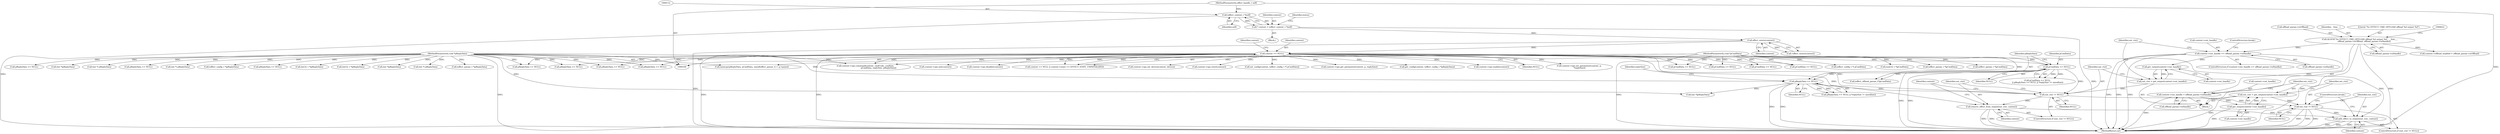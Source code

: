 digraph "0_Android_073a80800f341325932c66818ce4302b312909a4@pointer" {
"1000671" [label="(Call,add_effect_to_output(out_ctxt, context))"];
"1000668" [label="(Call,out_ctxt != NULL)"];
"1000661" [label="(Call,out_ctxt = get_output(context->out_handle))"];
"1000663" [label="(Call,get_output(context->out_handle))"];
"1000654" [label="(Call,context->out_handle = offload_param->ioHandle)"];
"1000633" [label="(Call,context->out_handle == offload_param->ioHandle)"];
"1000610" [label="(Call,ALOGV(\"%s EFFECT_CMD_OFFLOAD offload %d output %d\", __func__,\n              offload_param->isOffload, offload_param->ioHandle))"];
"1000648" [label="(Call,out_ctxt != NULL)"];
"1000641" [label="(Call,out_ctxt = get_output(context->out_handle))"];
"1000643" [label="(Call,get_output(context->out_handle))"];
"1000587" [label="(Call,pReplyData == NULL)"];
"1000106" [label="(MethodParameterIn,void *pReplyData)"];
"1000583" [label="(Call,pCmdData == NULL)"];
"1000104" [label="(MethodParameterIn,void *pCmdData)"];
"1000134" [label="(Call,context == NULL)"];
"1000124" [label="(Call,effect_exists(context))"];
"1000109" [label="(Call,* context = (effect_context_t *)self)"];
"1000111" [label="(Call,(effect_context_t *)self)"];
"1000101" [label="(MethodParameterIn,effect_handle_t self)"];
"1000651" [label="(Call,remove_effect_from_output(out_ctxt, context))"];
"1000641" [label="(Call,out_ctxt = get_output(context->out_handle))"];
"1000668" [label="(Call,out_ctxt != NULL)"];
"1000640" [label="(ControlStructure,break;)"];
"1000566" [label="(Call,context->ops.set_device(context, device))"];
"1000607" [label="(Call,(effect_offload_param_t*)pCmdData)"];
"1000637" [label="(Call,offload_param->ioHandle)"];
"1000613" [label="(Call,offload_param->isOffload)"];
"1000123" [label="(Call,!effect_exists(context))"];
"1000267" [label="(Call,context->ops.reset(context))"];
"1000672" [label="(Identifier,out_ctxt)"];
"1000317" [label="(Call,(int *)pReplyData)"];
"1000192" [label="(Call,pCmdData == NULL)"];
"1000658" [label="(Call,offload_param->ioHandle)"];
"1000111" [label="(Call,(effect_context_t *)self)"];
"1000106" [label="(MethodParameterIn,void *pReplyData)"];
"1000378" [label="(Call,pCmdData == NULL)"];
"1000104" [label="(MethodParameterIn,void *pCmdData)"];
"1000644" [label="(Call,context->out_handle)"];
"1000586" [label="(Call,pReplyData == NULL || *replySize != sizeof(int))"];
"1000610" [label="(Call,ALOGV(\"%s EFFECT_CMD_OFFLOAD offload %d output %d\", __func__,\n              offload_param->isOffload, offload_param->ioHandle))"];
"1000217" [label="(Call,(int *) pReplyData)"];
"1000392" [label="(Call,pReplyData == NULL)"];
"1000661" [label="(Call,out_ctxt = get_output(context->out_handle))"];
"1000101" [label="(MethodParameterIn,effect_handle_t self)"];
"1000669" [label="(Identifier,out_ctxt)"];
"1000688" [label="(Call,context->ops.command(context, cmdCode, cmdSize,\n                                          pCmdData, replySize, pReplyData))"];
"1000673" [label="(Identifier,context)"];
"1000325" [label="(Call,pReplyData == NULL)"];
"1000712" [label="(MethodReturn,int)"];
"1000135" [label="(Identifier,context)"];
"1000176" [label="(Call,(int *) pReplyData)"];
"1000538" [label="(Call,pCmdData == NULL)"];
"1000674" [label="(ControlStructure,break;)"];
"1000650" [label="(Identifier,NULL)"];
"1000670" [label="(Identifier,NULL)"];
"1000222" [label="(Call,(effect_config_t *) pCmdData)"];
"1000229" [label="(Call,pReplyData == NULL)"];
"1000652" [label="(Identifier,out_ctxt)"];
"1000134" [label="(Call,context == NULL)"];
"1000557" [label="(Call,(uint32_t *)pCmdData)"];
"1000220" [label="(Call,set_config(context, (effect_config_t *) pCmdData))"];
"1000582" [label="(Call,pCmdData == NULL\n || pReplyData == NULL || *replySize != sizeof(int))"];
"1000633" [label="(Call,context->out_handle == offload_param->ioHandle)"];
"1000662" [label="(Identifier,out_ctxt)"];
"1000256" [label="(Call,(effect_config_t *)pReplyData)"];
"1000612" [label="(Identifier,__func__)"];
"1000584" [label="(Identifier,pCmdData)"];
"1000483" [label="(Call,pReplyData == NULL)"];
"1000654" [label="(Call,context->out_handle = offload_param->ioHandle)"];
"1000154" [label="(Call,pReplyData == NULL)"];
"1000656" [label="(Identifier,context)"];
"1000117" [label="(Identifier,status)"];
"1000457" [label="(Call,context->ops.get_parameter(context, p, replySize))"];
"1000583" [label="(Call,pCmdData == NULL)"];
"1000110" [label="(Identifier,context)"];
"1000588" [label="(Identifier,pReplyData)"];
"1000634" [label="(Call,context->out_handle)"];
"1000504" [label="(Call,(int32_t *)pReplyData)"];
"1000621" [label="(Call,(int *)pReplyData)"];
"1000466" [label="(Call,pCmdData == NULL)"];
"1000113" [label="(Identifier,self)"];
"1000671" [label="(Call,add_effect_to_output(out_ctxt, context))"];
"1000254" [label="(Call,get_config(context, (effect_config_t *)pReplyData))"];
"1000310" [label="(Call,context->ops.enable(context))"];
"1000522" [label="(Call,(int32_t *)pReplyData)"];
"1000511" [label="(Call,(effect_param_t *)pCmdData)"];
"1000107" [label="(Block,)"];
"1000648" [label="(Call,out_ctxt != NULL)"];
"1000642" [label="(Identifier,out_ctxt)"];
"1000433" [label="(Call,(effect_param_t *)pCmdData)"];
"1000585" [label="(Identifier,NULL)"];
"1000653" [label="(Identifier,context)"];
"1000587" [label="(Call,pReplyData == NULL)"];
"1000664" [label="(Call,context->out_handle)"];
"1000611" [label="(Literal,\"%s EFFECT_CMD_OFFLOAD offload %d output %d\")"];
"1000109" [label="(Call,* context = (effect_context_t *)self)"];
"1000124" [label="(Call,effect_exists(context))"];
"1000369" [label="(Call,(int *)pReplyData)"];
"1000667" [label="(ControlStructure,if (out_ctxt != NULL))"];
"1000273" [label="(Call,pReplyData == NULL)"];
"1000436" [label="(Call,memcpy(pReplyData, pCmdData, sizeof(effect_param_t) + q->psize))"];
"1000136" [label="(Identifier,NULL)"];
"1000525" [label="(Call,context->ops.set_parameter(context, p,\n *replySize))"];
"1000647" [label="(ControlStructure,if (out_ctxt != NULL))"];
"1000632" [label="(ControlStructure,if (context->out_handle == offload_param->ioHandle))"];
"1000655" [label="(Call,context->out_handle)"];
"1000133" [label="(Call,context == NULL || context->state == EFFECT_STATE_UNINITIALIZED)"];
"1000651" [label="(Call,remove_effect_from_output(out_ctxt, context))"];
"1000663" [label="(Call,get_output(context->out_handle))"];
"1000589" [label="(Identifier,NULL)"];
"1000184" [label="(Call,(int *) pReplyData)"];
"1000574" [label="(Block,)"];
"1000448" [label="(Call,(effect_param_t *)pReplyData)"];
"1000643" [label="(Call,get_output(context->out_handle))"];
"1000201" [label="(Call,pReplyData == NULL)"];
"1000125" [label="(Identifier,context)"];
"1000139" [label="(Identifier,context)"];
"1000592" [label="(Identifier,replySize)"];
"1000616" [label="(Call,offload_param->ioHandle)"];
"1000625" [label="(Call,context->offload_enabled = offload_param->isOffload)"];
"1000179" [label="(Call,context->ops.init(context))"];
"1000649" [label="(Identifier,out_ctxt)"];
"1000362" [label="(Call,context->ops.disable(context))"];
"1000671" -> "1000667"  [label="AST: "];
"1000671" -> "1000673"  [label="CFG: "];
"1000672" -> "1000671"  [label="AST: "];
"1000673" -> "1000671"  [label="AST: "];
"1000674" -> "1000671"  [label="CFG: "];
"1000671" -> "1000712"  [label="DDG: "];
"1000671" -> "1000712"  [label="DDG: "];
"1000671" -> "1000712"  [label="DDG: "];
"1000668" -> "1000671"  [label="DDG: "];
"1000651" -> "1000671"  [label="DDG: "];
"1000134" -> "1000671"  [label="DDG: "];
"1000668" -> "1000667"  [label="AST: "];
"1000668" -> "1000670"  [label="CFG: "];
"1000669" -> "1000668"  [label="AST: "];
"1000670" -> "1000668"  [label="AST: "];
"1000672" -> "1000668"  [label="CFG: "];
"1000674" -> "1000668"  [label="CFG: "];
"1000668" -> "1000712"  [label="DDG: "];
"1000668" -> "1000712"  [label="DDG: "];
"1000668" -> "1000712"  [label="DDG: "];
"1000661" -> "1000668"  [label="DDG: "];
"1000648" -> "1000668"  [label="DDG: "];
"1000661" -> "1000574"  [label="AST: "];
"1000661" -> "1000663"  [label="CFG: "];
"1000662" -> "1000661"  [label="AST: "];
"1000663" -> "1000661"  [label="AST: "];
"1000669" -> "1000661"  [label="CFG: "];
"1000661" -> "1000712"  [label="DDG: "];
"1000663" -> "1000661"  [label="DDG: "];
"1000663" -> "1000664"  [label="CFG: "];
"1000664" -> "1000663"  [label="AST: "];
"1000663" -> "1000712"  [label="DDG: "];
"1000654" -> "1000663"  [label="DDG: "];
"1000654" -> "1000574"  [label="AST: "];
"1000654" -> "1000658"  [label="CFG: "];
"1000655" -> "1000654"  [label="AST: "];
"1000658" -> "1000654"  [label="AST: "];
"1000662" -> "1000654"  [label="CFG: "];
"1000654" -> "1000712"  [label="DDG: "];
"1000633" -> "1000654"  [label="DDG: "];
"1000633" -> "1000632"  [label="AST: "];
"1000633" -> "1000637"  [label="CFG: "];
"1000634" -> "1000633"  [label="AST: "];
"1000637" -> "1000633"  [label="AST: "];
"1000640" -> "1000633"  [label="CFG: "];
"1000642" -> "1000633"  [label="CFG: "];
"1000633" -> "1000712"  [label="DDG: "];
"1000633" -> "1000712"  [label="DDG: "];
"1000633" -> "1000712"  [label="DDG: "];
"1000610" -> "1000633"  [label="DDG: "];
"1000633" -> "1000643"  [label="DDG: "];
"1000610" -> "1000574"  [label="AST: "];
"1000610" -> "1000616"  [label="CFG: "];
"1000611" -> "1000610"  [label="AST: "];
"1000612" -> "1000610"  [label="AST: "];
"1000613" -> "1000610"  [label="AST: "];
"1000616" -> "1000610"  [label="AST: "];
"1000622" -> "1000610"  [label="CFG: "];
"1000610" -> "1000712"  [label="DDG: "];
"1000610" -> "1000712"  [label="DDG: "];
"1000610" -> "1000625"  [label="DDG: "];
"1000648" -> "1000647"  [label="AST: "];
"1000648" -> "1000650"  [label="CFG: "];
"1000649" -> "1000648"  [label="AST: "];
"1000650" -> "1000648"  [label="AST: "];
"1000652" -> "1000648"  [label="CFG: "];
"1000656" -> "1000648"  [label="CFG: "];
"1000641" -> "1000648"  [label="DDG: "];
"1000587" -> "1000648"  [label="DDG: "];
"1000134" -> "1000648"  [label="DDG: "];
"1000583" -> "1000648"  [label="DDG: "];
"1000648" -> "1000651"  [label="DDG: "];
"1000641" -> "1000574"  [label="AST: "];
"1000641" -> "1000643"  [label="CFG: "];
"1000642" -> "1000641"  [label="AST: "];
"1000643" -> "1000641"  [label="AST: "];
"1000649" -> "1000641"  [label="CFG: "];
"1000643" -> "1000641"  [label="DDG: "];
"1000643" -> "1000644"  [label="CFG: "];
"1000644" -> "1000643"  [label="AST: "];
"1000587" -> "1000586"  [label="AST: "];
"1000587" -> "1000589"  [label="CFG: "];
"1000588" -> "1000587"  [label="AST: "];
"1000589" -> "1000587"  [label="AST: "];
"1000592" -> "1000587"  [label="CFG: "];
"1000586" -> "1000587"  [label="CFG: "];
"1000587" -> "1000712"  [label="DDG: "];
"1000587" -> "1000712"  [label="DDG: "];
"1000587" -> "1000586"  [label="DDG: "];
"1000587" -> "1000586"  [label="DDG: "];
"1000106" -> "1000587"  [label="DDG: "];
"1000583" -> "1000587"  [label="DDG: "];
"1000587" -> "1000621"  [label="DDG: "];
"1000106" -> "1000100"  [label="AST: "];
"1000106" -> "1000712"  [label="DDG: "];
"1000106" -> "1000154"  [label="DDG: "];
"1000106" -> "1000176"  [label="DDG: "];
"1000106" -> "1000184"  [label="DDG: "];
"1000106" -> "1000201"  [label="DDG: "];
"1000106" -> "1000217"  [label="DDG: "];
"1000106" -> "1000229"  [label="DDG: "];
"1000106" -> "1000256"  [label="DDG: "];
"1000106" -> "1000273"  [label="DDG: "];
"1000106" -> "1000317"  [label="DDG: "];
"1000106" -> "1000325"  [label="DDG: "];
"1000106" -> "1000369"  [label="DDG: "];
"1000106" -> "1000392"  [label="DDG: "];
"1000106" -> "1000436"  [label="DDG: "];
"1000106" -> "1000448"  [label="DDG: "];
"1000106" -> "1000483"  [label="DDG: "];
"1000106" -> "1000504"  [label="DDG: "];
"1000106" -> "1000522"  [label="DDG: "];
"1000106" -> "1000621"  [label="DDG: "];
"1000106" -> "1000688"  [label="DDG: "];
"1000583" -> "1000582"  [label="AST: "];
"1000583" -> "1000585"  [label="CFG: "];
"1000584" -> "1000583"  [label="AST: "];
"1000585" -> "1000583"  [label="AST: "];
"1000588" -> "1000583"  [label="CFG: "];
"1000582" -> "1000583"  [label="CFG: "];
"1000583" -> "1000712"  [label="DDG: "];
"1000583" -> "1000712"  [label="DDG: "];
"1000583" -> "1000582"  [label="DDG: "];
"1000583" -> "1000582"  [label="DDG: "];
"1000104" -> "1000583"  [label="DDG: "];
"1000134" -> "1000583"  [label="DDG: "];
"1000583" -> "1000607"  [label="DDG: "];
"1000104" -> "1000100"  [label="AST: "];
"1000104" -> "1000712"  [label="DDG: "];
"1000104" -> "1000192"  [label="DDG: "];
"1000104" -> "1000222"  [label="DDG: "];
"1000104" -> "1000378"  [label="DDG: "];
"1000104" -> "1000433"  [label="DDG: "];
"1000104" -> "1000436"  [label="DDG: "];
"1000104" -> "1000466"  [label="DDG: "];
"1000104" -> "1000511"  [label="DDG: "];
"1000104" -> "1000538"  [label="DDG: "];
"1000104" -> "1000557"  [label="DDG: "];
"1000104" -> "1000607"  [label="DDG: "];
"1000104" -> "1000688"  [label="DDG: "];
"1000134" -> "1000133"  [label="AST: "];
"1000134" -> "1000136"  [label="CFG: "];
"1000135" -> "1000134"  [label="AST: "];
"1000136" -> "1000134"  [label="AST: "];
"1000139" -> "1000134"  [label="CFG: "];
"1000133" -> "1000134"  [label="CFG: "];
"1000134" -> "1000712"  [label="DDG: "];
"1000134" -> "1000712"  [label="DDG: "];
"1000134" -> "1000133"  [label="DDG: "];
"1000134" -> "1000133"  [label="DDG: "];
"1000124" -> "1000134"  [label="DDG: "];
"1000134" -> "1000154"  [label="DDG: "];
"1000134" -> "1000179"  [label="DDG: "];
"1000134" -> "1000192"  [label="DDG: "];
"1000134" -> "1000220"  [label="DDG: "];
"1000134" -> "1000229"  [label="DDG: "];
"1000134" -> "1000254"  [label="DDG: "];
"1000134" -> "1000267"  [label="DDG: "];
"1000134" -> "1000273"  [label="DDG: "];
"1000134" -> "1000310"  [label="DDG: "];
"1000134" -> "1000325"  [label="DDG: "];
"1000134" -> "1000362"  [label="DDG: "];
"1000134" -> "1000378"  [label="DDG: "];
"1000134" -> "1000457"  [label="DDG: "];
"1000134" -> "1000466"  [label="DDG: "];
"1000134" -> "1000525"  [label="DDG: "];
"1000134" -> "1000538"  [label="DDG: "];
"1000134" -> "1000566"  [label="DDG: "];
"1000134" -> "1000651"  [label="DDG: "];
"1000134" -> "1000688"  [label="DDG: "];
"1000124" -> "1000123"  [label="AST: "];
"1000124" -> "1000125"  [label="CFG: "];
"1000125" -> "1000124"  [label="AST: "];
"1000123" -> "1000124"  [label="CFG: "];
"1000124" -> "1000712"  [label="DDG: "];
"1000124" -> "1000123"  [label="DDG: "];
"1000109" -> "1000124"  [label="DDG: "];
"1000109" -> "1000107"  [label="AST: "];
"1000109" -> "1000111"  [label="CFG: "];
"1000110" -> "1000109"  [label="AST: "];
"1000111" -> "1000109"  [label="AST: "];
"1000117" -> "1000109"  [label="CFG: "];
"1000109" -> "1000712"  [label="DDG: "];
"1000111" -> "1000109"  [label="DDG: "];
"1000111" -> "1000113"  [label="CFG: "];
"1000112" -> "1000111"  [label="AST: "];
"1000113" -> "1000111"  [label="AST: "];
"1000111" -> "1000712"  [label="DDG: "];
"1000101" -> "1000111"  [label="DDG: "];
"1000101" -> "1000100"  [label="AST: "];
"1000101" -> "1000712"  [label="DDG: "];
"1000651" -> "1000647"  [label="AST: "];
"1000651" -> "1000653"  [label="CFG: "];
"1000652" -> "1000651"  [label="AST: "];
"1000653" -> "1000651"  [label="AST: "];
"1000656" -> "1000651"  [label="CFG: "];
"1000651" -> "1000712"  [label="DDG: "];
"1000651" -> "1000712"  [label="DDG: "];
}
